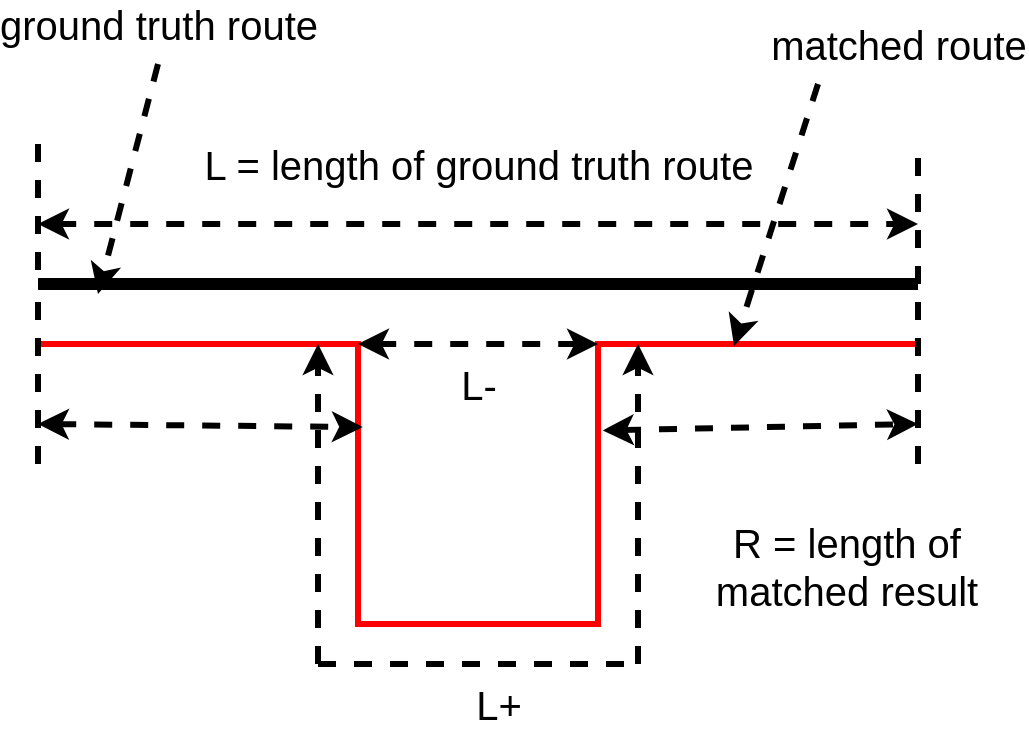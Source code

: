 <mxGraphModel dx="821" dy="581" grid="1" gridSize="10" guides="1" tooltips="1" connect="1" arrows="1" fold="1" page="1" pageScale="1" pageWidth="850" pageHeight="1100" background="#ffffff"><root><mxCell id="0"/><mxCell id="1" parent="0"/><mxCell id="2" value="" style="endArrow=none;html=1;strokeWidth=6;" edge="1" parent="1"><mxGeometry width="50" height="50" relative="1" as="geometry"><mxPoint x="170" y="190" as="sourcePoint"/><mxPoint x="610" y="190" as="targetPoint"/></mxGeometry></mxCell><mxCell id="14" style="edgeStyle=orthogonalEdgeStyle;rounded=0;html=1;exitX=1;exitY=0;entryX=0;entryY=1;jettySize=auto;orthogonalLoop=1;strokeWidth=3;strokeColor=#FF0000;startArrow=none;startFill=0;endArrow=none;endFill=0;" edge="1" parent="1" source="11" target="12"><mxGeometry relative="1" as="geometry"/></mxCell><mxCell id="11" value="" style="shape=partialRectangle;whiteSpace=wrap;html=1;bottom=0;right=0;fillColor=none;direction=south;strokeWidth=3;strokeColor=#FF0000;" vertex="1" parent="1"><mxGeometry x="170" y="220" width="160" height="120" as="geometry"/></mxCell><mxCell id="12" value="" style="shape=partialRectangle;whiteSpace=wrap;html=1;bottom=0;right=0;fillColor=none;strokeWidth=3;strokeColor=#FF0000;" vertex="1" parent="1"><mxGeometry x="450" y="220" width="160" height="120" as="geometry"/></mxCell><mxCell id="15" value="" style="endArrow=classic;startArrow=classic;html=1;strokeColor=#000000;strokeWidth=3;dashed=1;" edge="1" parent="1"><mxGeometry width="50" height="50" relative="1" as="geometry"><mxPoint x="170" y="160" as="sourcePoint"/><mxPoint x="610" y="160" as="targetPoint"/></mxGeometry></mxCell><mxCell id="18" value="&lt;div style=&quot;font-size: 15px&quot;&gt;&lt;font style=&quot;font-size: 20px&quot;&gt;L = length of ground truth route&lt;/font&gt;&lt;/div&gt;" style="text;html=1;resizable=0;points=[];align=center;verticalAlign=middle;labelBackgroundColor=#ffffff;fontSize=20;" vertex="1" connectable="0" parent="15"><mxGeometry x="-0.054" y="-1" relative="1" as="geometry"><mxPoint x="12" y="-31" as="offset"/></mxGeometry></mxCell><mxCell id="16" value="" style="endArrow=none;html=1;dashed=1;strokeColor=#000000;strokeWidth=3;" edge="1" parent="1"><mxGeometry width="50" height="50" relative="1" as="geometry"><mxPoint x="170" y="183" as="sourcePoint"/><mxPoint x="170" y="113" as="targetPoint"/></mxGeometry></mxCell><mxCell id="17" value="" style="endArrow=none;html=1;dashed=1;strokeColor=#000000;strokeWidth=3;" edge="1" parent="1"><mxGeometry width="50" height="50" relative="1" as="geometry"><mxPoint x="610" y="190" as="sourcePoint"/><mxPoint x="610" y="120" as="targetPoint"/></mxGeometry></mxCell><mxCell id="21" value="" style="endArrow=classic;startArrow=classic;html=1;strokeColor=#000000;strokeWidth=3;dashed=1;" edge="1" parent="1"><mxGeometry width="50" height="50" relative="1" as="geometry"><mxPoint x="330" y="220" as="sourcePoint"/><mxPoint x="450" y="220" as="targetPoint"/></mxGeometry></mxCell><mxCell id="23" value="matched route" style="text;html=1;resizable=0;points=[];align=center;verticalAlign=middle;labelBackgroundColor=#ffffff;fontSize=20;" vertex="1" connectable="0" parent="21"><mxGeometry x="0.567" y="-4" relative="1" as="geometry"><mxPoint x="176" y="-154" as="offset"/></mxGeometry></mxCell><mxCell id="37" value="L-" style="text;html=1;resizable=0;points=[];align=center;verticalAlign=middle;labelBackgroundColor=#ffffff;fontSize=20;" vertex="1" connectable="0" parent="21"><mxGeometry x="0.333" y="1" relative="1" as="geometry"><mxPoint x="-20" y="21" as="offset"/></mxGeometry></mxCell><mxCell id="27" value="" style="endArrow=classic;html=1;dashed=1;strokeColor=#000000;strokeWidth=3;fontSize=20;" edge="1" parent="1"><mxGeometry width="50" height="50" relative="1" as="geometry"><mxPoint x="310" y="380" as="sourcePoint"/><mxPoint x="310" y="220" as="targetPoint"/></mxGeometry></mxCell><mxCell id="28" value="" style="endArrow=classic;html=1;dashed=1;strokeColor=#000000;strokeWidth=3;fontSize=20;" edge="1" parent="1"><mxGeometry width="50" height="50" relative="1" as="geometry"><mxPoint x="470" y="380" as="sourcePoint"/><mxPoint x="470" y="220" as="targetPoint"/></mxGeometry></mxCell><mxCell id="29" value="" style="endArrow=none;html=1;dashed=1;strokeColor=#000000;strokeWidth=3;fontSize=20;" edge="1" parent="1"><mxGeometry width="50" height="50" relative="1" as="geometry"><mxPoint x="310" y="380" as="sourcePoint"/><mxPoint x="470" y="380" as="targetPoint"/></mxGeometry></mxCell><mxCell id="30" value="L+" style="text;html=1;resizable=0;points=[];align=center;verticalAlign=middle;labelBackgroundColor=#ffffff;fontSize=20;" vertex="1" connectable="0" parent="29"><mxGeometry x="0.15" y="-3" relative="1" as="geometry"><mxPoint x="-2" y="17" as="offset"/></mxGeometry></mxCell><mxCell id="31" value="" style="endArrow=classic;html=1;dashed=1;strokeColor=#000000;strokeWidth=3;fontSize=20;" edge="1" parent="1"><mxGeometry width="50" height="50" relative="1" as="geometry"><mxPoint x="230" y="80" as="sourcePoint"/><mxPoint x="200" y="195" as="targetPoint"/></mxGeometry></mxCell><mxCell id="34" value="" style="endArrow=classic;html=1;dashed=1;strokeColor=#000000;strokeWidth=3;fontSize=20;entryX=0.425;entryY=0.008;entryPerimeter=0;" edge="1" parent="1" target="12"><mxGeometry width="50" height="50" relative="1" as="geometry"><mxPoint x="560" y="90" as="sourcePoint"/><mxPoint x="700" y="270" as="targetPoint"/></mxGeometry></mxCell><mxCell id="36" value="ground truth route" style="text;html=1;resizable=0;points=[];align=center;verticalAlign=middle;labelBackgroundColor=#ffffff;fontSize=20;" vertex="1" connectable="0" parent="1"><mxGeometry x="0.567" y="-4" relative="1" as="geometry"><mxPoint x="230" y="60" as="offset"/></mxGeometry></mxCell><mxCell id="38" value="" style="endArrow=none;html=1;dashed=1;strokeColor=#000000;strokeWidth=3;exitX=0.5;exitY=1;" edge="1" parent="1" source="11"><mxGeometry width="50" height="50" relative="1" as="geometry"><mxPoint x="170.0" y="260" as="sourcePoint"/><mxPoint x="170.0" y="190" as="targetPoint"/></mxGeometry></mxCell><mxCell id="39" value="" style="endArrow=none;html=1;dashed=1;strokeColor=#000000;strokeWidth=3;exitX=1;exitY=0.5;" edge="1" parent="1" source="12"><mxGeometry width="50" height="50" relative="1" as="geometry"><mxPoint x="610" y="260" as="sourcePoint"/><mxPoint x="610" y="190" as="targetPoint"/></mxGeometry></mxCell><mxCell id="40" value="" style="endArrow=classic;startArrow=classic;html=1;strokeColor=#000000;strokeWidth=3;dashed=1;entryX=0.346;entryY=-0.015;entryPerimeter=0;" edge="1" parent="1" target="11"><mxGeometry width="50" height="50" relative="1" as="geometry"><mxPoint x="170.0" y="260" as="sourcePoint"/><mxPoint x="310" y="260" as="targetPoint"/></mxGeometry></mxCell><mxCell id="42" value="" style="endArrow=classic;startArrow=classic;html=1;strokeColor=#000000;strokeWidth=3;dashed=1;exitX=0.015;exitY=0.36;exitPerimeter=0;" edge="1" parent="1" source="12"><mxGeometry width="50" height="50" relative="1" as="geometry"><mxPoint x="470.0" y="260" as="sourcePoint"/><mxPoint x="610" y="260" as="targetPoint"/></mxGeometry></mxCell><mxCell id="43" value="&lt;div&gt;R = length of&lt;/div&gt;&lt;div&gt; matched result&lt;/div&gt;" style="text;html=1;resizable=0;points=[];align=center;verticalAlign=middle;labelBackgroundColor=#ffffff;fontSize=20;" vertex="1" connectable="0" parent="42"><mxGeometry x="0.367" relative="1" as="geometry"><mxPoint x="14" y="70" as="offset"/></mxGeometry></mxCell></root></mxGraphModel>